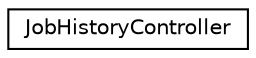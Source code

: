 digraph G
{
  edge [fontname="Helvetica",fontsize="10",labelfontname="Helvetica",labelfontsize="10"];
  node [fontname="Helvetica",fontsize="10",shape=record];
  rankdir="LR";
  Node1 [label="JobHistoryController",height=0.2,width=0.4,color="black", fillcolor="white", style="filled",URL="$interface_job_history_controller.html"];
}
